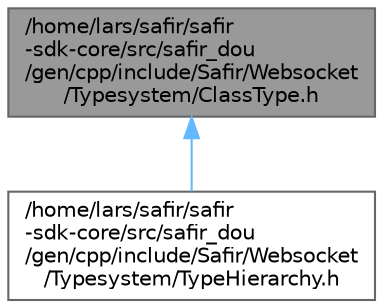 digraph "/home/lars/safir/safir-sdk-core/src/safir_dou/gen/cpp/include/Safir/Websocket/Typesystem/ClassType.h"
{
 // LATEX_PDF_SIZE
  bgcolor="transparent";
  edge [fontname=Helvetica,fontsize=10,labelfontname=Helvetica,labelfontsize=10];
  node [fontname=Helvetica,fontsize=10,shape=box,height=0.2,width=0.4];
  Node1 [label="/home/lars/safir/safir\l-sdk-core/src/safir_dou\l/gen/cpp/include/Safir/Websocket\l/Typesystem/ClassType.h",height=0.2,width=0.4,color="gray40", fillcolor="grey60", style="filled", fontcolor="black",tooltip=" "];
  Node1 -> Node2 [dir="back",color="steelblue1",style="solid"];
  Node2 [label="/home/lars/safir/safir\l-sdk-core/src/safir_dou\l/gen/cpp/include/Safir/Websocket\l/Typesystem/TypeHierarchy.h",height=0.2,width=0.4,color="grey40", fillcolor="white", style="filled",URL="$a00365.html",tooltip=" "];
}
